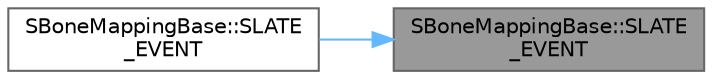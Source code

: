 digraph "SBoneMappingBase::SLATE_EVENT"
{
 // INTERACTIVE_SVG=YES
 // LATEX_PDF_SIZE
  bgcolor="transparent";
  edge [fontname=Helvetica,fontsize=10,labelfontname=Helvetica,labelfontsize=10];
  node [fontname=Helvetica,fontsize=10,shape=box,height=0.2,width=0.4];
  rankdir="RL";
  Node1 [id="Node000001",label="SBoneMappingBase::SLATE\l_EVENT",height=0.2,width=0.4,color="gray40", fillcolor="grey60", style="filled", fontcolor="black",tooltip=" "];
  Node1 -> Node2 [id="edge1_Node000001_Node000002",dir="back",color="steelblue1",style="solid",tooltip=" "];
  Node2 [id="Node000002",label="SBoneMappingBase::SLATE\l_EVENT",height=0.2,width=0.4,color="grey40", fillcolor="white", style="filled",URL="$d8/d2a/classSBoneMappingBase.html#ac1ee2ed4fbef05902fe5ebd1cee2199f",tooltip=" "];
}
